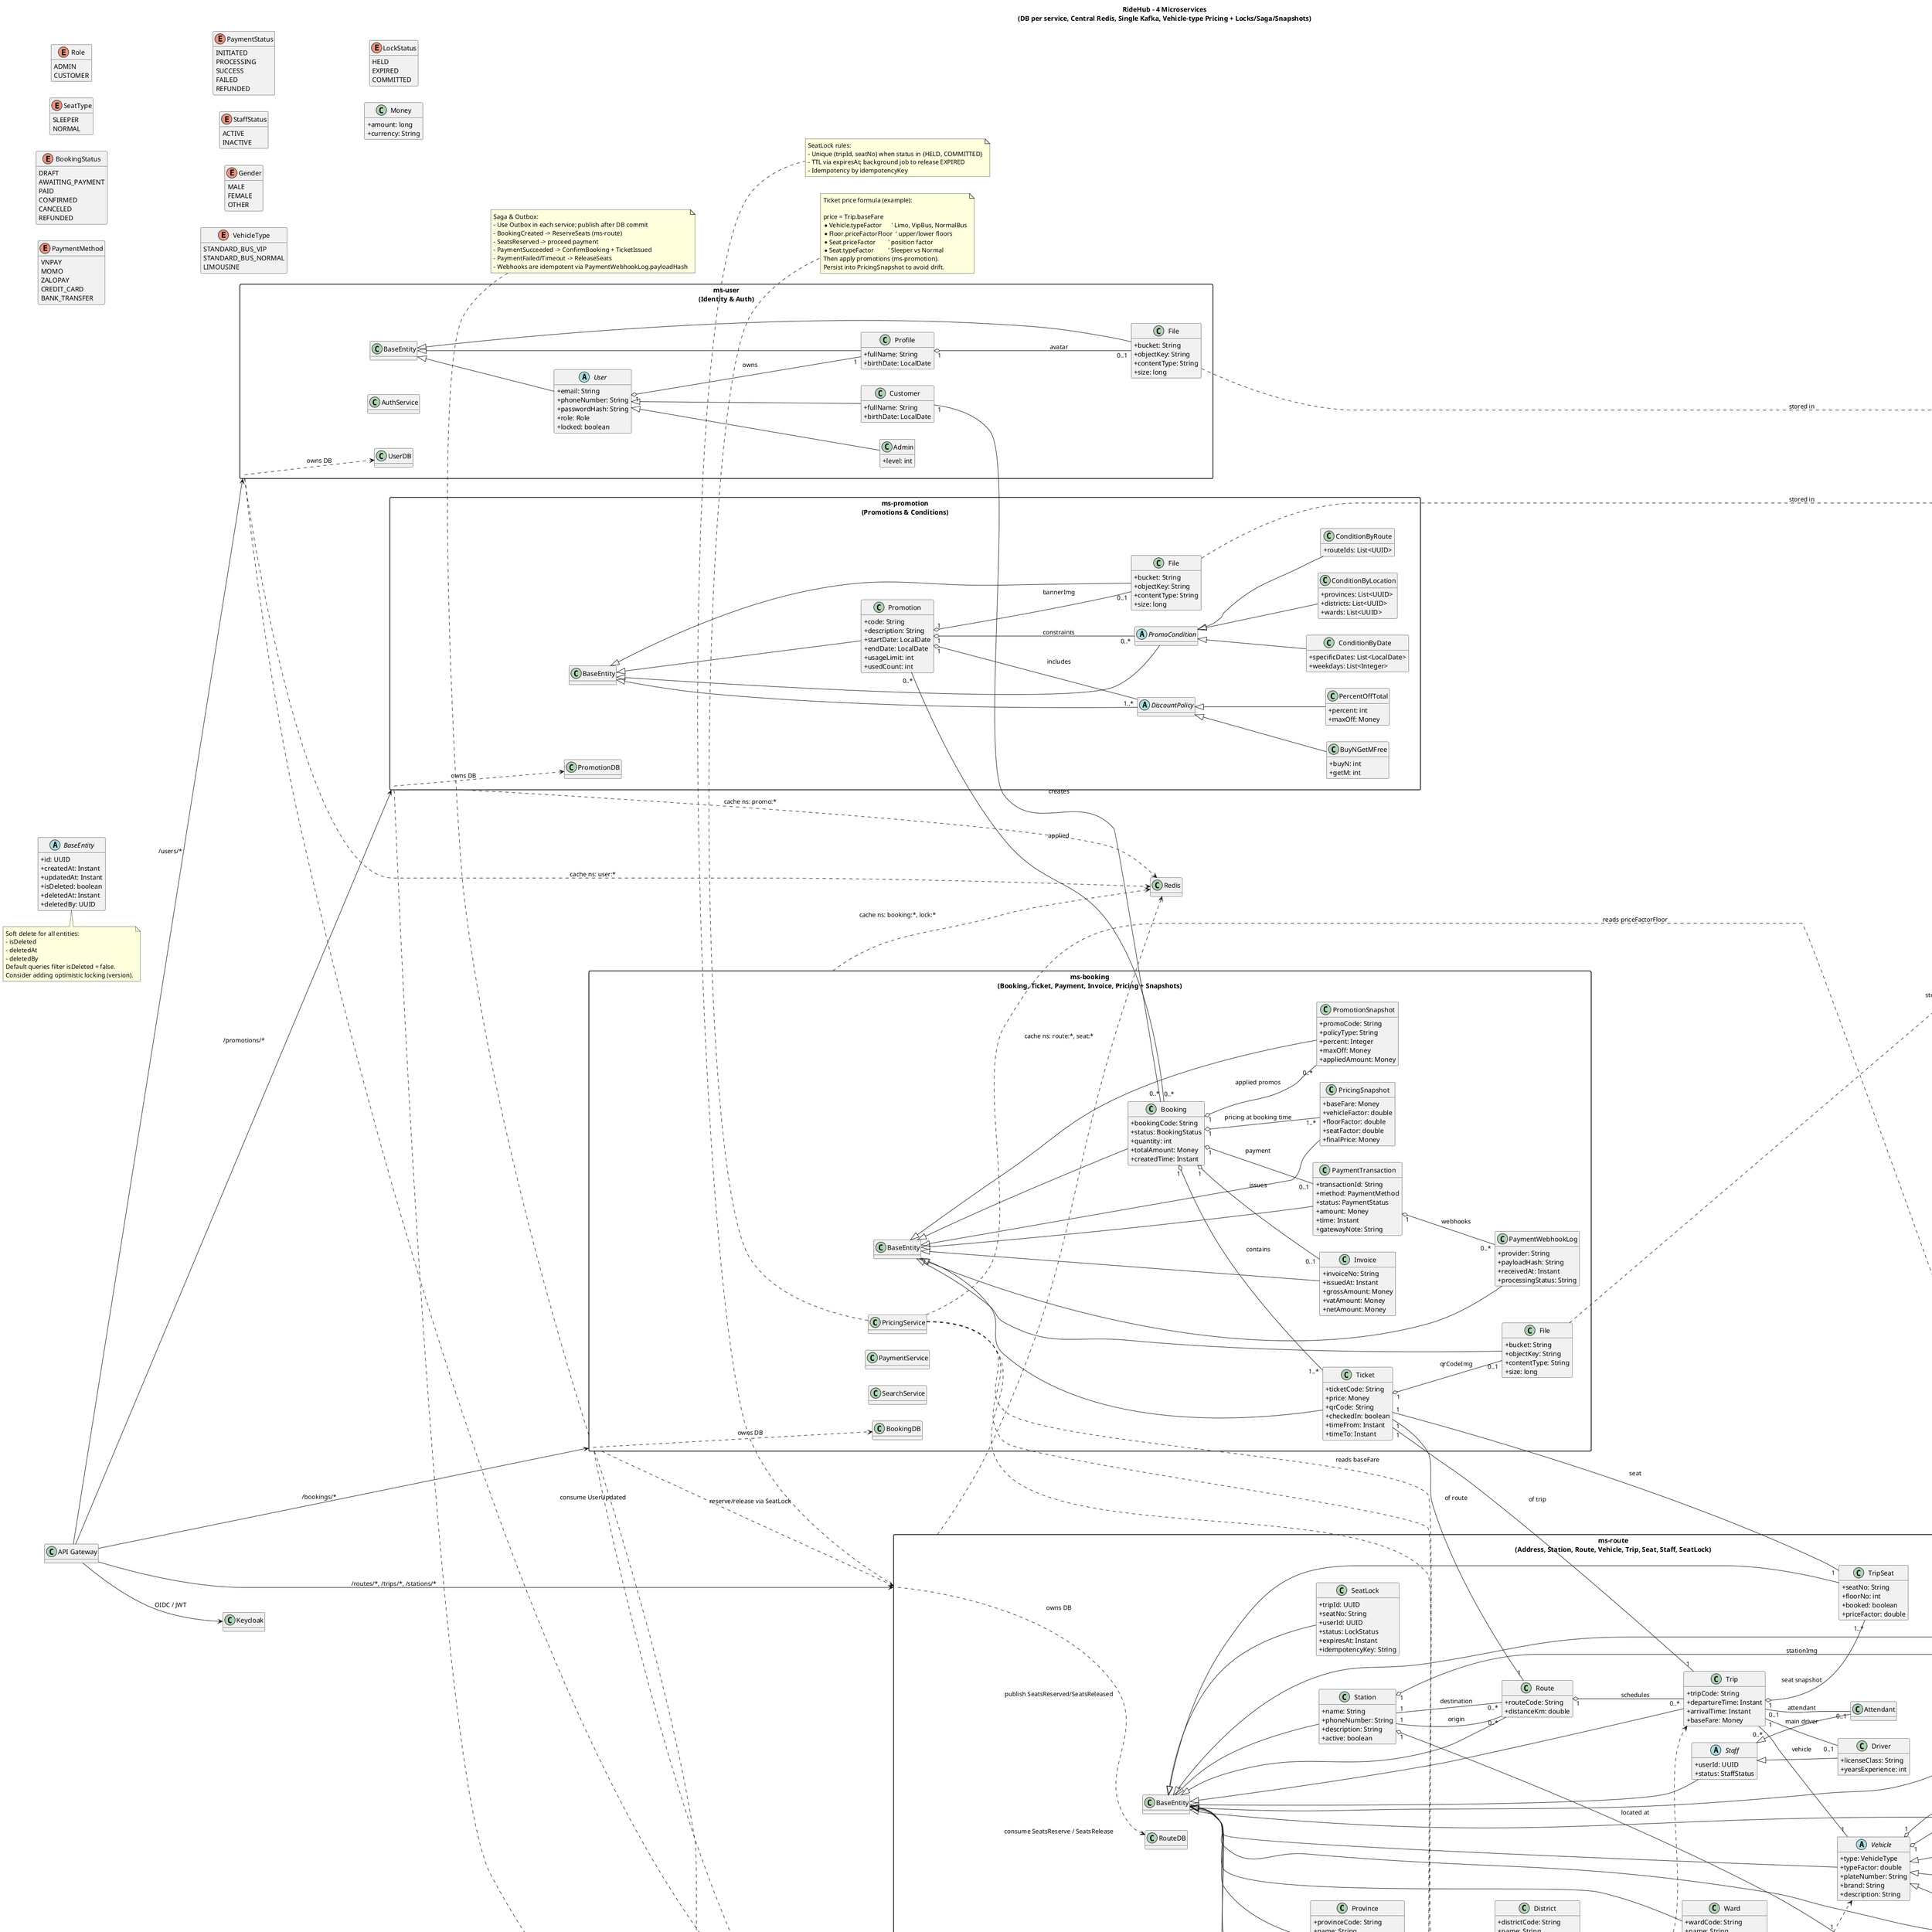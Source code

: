 @startuml
title RideHub – 4 Microservices\n(DB per service, Central Redis, Single Kafka, Vehicle-type Pricing + Locks/Saga/Snapshots)

left to right direction
hide methods
skinparam packageStyle rectangle
skinparam shadowing false
skinparam classAttributeIconSize 0

' =============================
'              ENUMS
' =============================
enum Role {
  ADMIN
  CUSTOMER
}

enum SeatType {
  SLEEPER
  NORMAL
}
enum BookingStatus {
  DRAFT
  AWAITING_PAYMENT
  PAID
  CONFIRMED
  CANCELED
  REFUNDED
}

enum PaymentMethod {
  VNPAY
  MOMO
  ZALOPAY
  CREDIT_CARD
  BANK_TRANSFER
}

enum PaymentStatus {
  INITIATED
  PROCESSING
  SUCCESS
  FAILED
  REFUNDED
}

enum StaffStatus {
  ACTIVE
  INACTIVE
}

enum Gender {
  MALE
  FEMALE
  OTHER
}

enum VehicleType {
  STANDARD_BUS_VIP
  STANDARD_BUS_NORMAL
  LIMOUSINE
}
enum LockStatus {
  HELD
  EXPIRED
  COMMITTED
}

' =============================
'      EXTERNAL COMPONENTS
' =============================
class "API Gateway" as GATEWAY
class "Keycloak"   as KEYCLOAK
class "Kafka"      as KAFKA
class "Redis"      as REDIS
class "MinIO"      as MINIO

' =============================
'        BASE ENTITY
' =============================
abstract class BaseEntity {
  +id: UUID
  +createdAt: Instant
  +updatedAt: Instant
  +isDeleted: boolean
  +deletedAt: Instant
  +deletedBy: UUID
}

' =============================
'          MS-USER
' =============================
package "ms-user\n(Identity & Auth)" as MS_USER {

  abstract class User extends BaseEntity {
    +email: String
    +phoneNumber: String
    +passwordHash: String
    +role: Role
    +locked: boolean
  }

  class Customer extends User {
    +fullName: String
    +birthDate: LocalDate
  }

  class Admin extends User {
    +level: int
  }

  class Profile extends BaseEntity {
    +fullName: String
    +birthDate: LocalDate
  }

  class AuthService

  class "UserDB" as USERDB
  ' ---- File storage metadata (replicated per service) ----
  class File extends BaseEntity {
    +bucket: String
    +objectKey: String
    +contentType: String
    +size: long
  }

  ' Image association
  Profile "1" o-- "0..1" File : "avatar"

  ' Storage link
  File ..> MINIO : "stored in"

}

User "1" o-- "1" Profile : "owns"

' =============================
'          MS-ROUTE
' =============================
package "ms-route\n(Address, Station, Route, Vehicle, Trip, Seat, Staff, SeatLock)" as MS_ROUTE {

  ' ----- Vietnam Address Hierarchy -----
  class Province extends BaseEntity {
    +provinceCode: String
    +name: String
    +nameEn: String
    +fullName: String
    +fullNameEn: String
    +codeName: String
    +administrativeUnitId: int
    +administrativeRegionId: int
  }

  class District extends BaseEntity {
    +districtCode: String
    +name: String
    +nameEn: String
    +fullName: String
    +fullNameEn: String
    +codeName: String
    +administrativeUnitId: int
  }

  class Ward extends BaseEntity {
    +wardCode: String
    +name: String
    +nameEn: String
    +fullName: String
    +fullNameEn: String
    +codeName: String
    +administrativeUnitId: int
  }

  class Address extends BaseEntity {
    +streetAddress: String
    +latitude: double
    +longitude: double
  }

  ' ----- Station / Route / Fleet / Trips -----
  class Station extends BaseEntity {
    +name: String
    +phoneNumber: String
    +description: String
    +active: boolean
  }

  class Route extends BaseEntity {
    +routeCode: String
    +distanceKm: double
  }

  abstract class Vehicle extends BaseEntity {
    +type: VehicleType
    +typeFactor: double
    +plateNumber: String
    +brand: String
    +description: String
  }
  class VipBus extends Vehicle
  class NormalBus extends Vehicle
  class Limousine   extends Vehicle

  class SeatMap extends BaseEntity {
    +name: String
  }

  class Floor extends BaseEntity {
    +floorNo: int
    +priceFactorFloor: double
  }

  class Seat extends BaseEntity {
    +seatNo: String
    +rowNo: int
    +colNo: int
    +priceFactor: double
    +type: SeatType
  }

  class Trip extends BaseEntity {
    +tripCode: String
    +departureTime: Instant
    +arrivalTime: Instant
    +baseFare: Money
  }

  class TripSeat extends BaseEntity {
    +seatNo: String
    +floorNo: int
    +booked: boolean
    +priceFactor: double
  }

  ' ---- Staff (chỉ thuộc tính vận hành, PII chính ở ms-user) ----
  abstract class Staff extends BaseEntity {
    +userId: UUID
    +status: StaffStatus
  }

  class Driver extends Staff {
    +licenseClass: String
    +yearsExperience: int
  }

  class Attendant extends Staff

  ' ---- SeatLock: nguồn sự thật giữ chỗ ----
  class SeatLock extends BaseEntity {
    +tripId: UUID
    +seatNo: String
    +userId: UUID
    +status: LockStatus
    +expiresAt: Instant
    +idempotencyKey: String
  }

  class "RouteDB" as ROUTEDB
  ' ---- File storage metadata (replicated per service) ----
  class File extends BaseEntity {
    +bucket: String
    +objectKey: String
    +contentType: String
    +size: long
  }

  ' Image associations
  Station "1" o-- "0..1" File : "stationImg"
  Vehicle "1" o-- "0..1" File : "vehicleImg"
  SeatMap "1" o-- "0..1" File : "seatMapImg"

  ' Storage link
  File ..> MINIO : "stored in"

}

' Address relations (inside ms-route)
Province "1" o-- "0..*" District : "contains"
District "1" o-- "0..*" Ward : "contains"
Ward "1" o-- "0..*" Address : "located in"

' Station located at Address
Station "1" o-- "1" Address : "located at"

' Route / Trip / Seats / Staff
Station "1" -- "0..*" Route : "origin"
Station "1" -- "0..*" Route : "destination"
Route "1" o-- "0..*" Trip : "schedules"
Trip "0..*" -- "1" Vehicle : "vehicle"

Trip "1" o-- "1..*" TripSeat : "seat snapshot"
Trip "1" -- "0..1" Driver : "main driver"
Trip "0..1" -- "0..1" Attendant : "attendant"
Vehicle "1" o-- "1" SeatMap : "uses"
SeatMap "1" o-- "1..2" Floor : "contains"
Floor "1" o-- "1..18" Seat : "seats per floor ≤ 18"

' =============================
'          MS-BOOKING
' =============================
package "ms-booking\n(Booking, Ticket, Payment, Invoice, Pricing + Snapshots)" as MS_BOOK {

  class Ticket extends BaseEntity {
    +ticketCode: String
    +price: Money
    +qrCode: String
    +checkedIn: boolean
    +timeFrom: Instant
    +timeTo: Instant
  }

  class Booking extends BaseEntity {
    +bookingCode: String
    +status: BookingStatus
    +quantity: int
    +totalAmount: Money
    +createdTime: Instant
  }

  class Invoice extends BaseEntity {
    +invoiceNo: String
    +issuedAt: Instant
    +grossAmount: Money
    +vatAmount: Money
    +netAmount: Money
  }

  class PaymentTransaction extends BaseEntity {
    +transactionId: String
    +method: PaymentMethod
    +status: PaymentStatus
    +amount: Money
    +time: Instant
    +gatewayNote: String
  }

  ' ---- Snapshots để cố định giá & khuyến mãi theo thời điểm ----
  class PricingSnapshot extends BaseEntity {
    +baseFare: Money
    +vehicleFactor: double
    +floorFactor: double
    +seatFactor: double
    +finalPrice: Money
  }

  class PromotionSnapshot extends BaseEntity {
    +promoCode: String
    +policyType: String
    +percent: Integer
    +maxOff: Money
    +appliedAmount: Money
  }

  ' ---- Lưu webhook thanh toán (idempotency) ----
  class PaymentWebhookLog extends BaseEntity {
    +provider: String
    +payloadHash: String
    +receivedAt: Instant
    +processingStatus: String
  }

  class PricingService
  class PaymentService
  class SearchService

  class "BookingDB" as BOOKDB
  ' ---- File storage metadata (replicated per service) ----
  class File extends BaseEntity {
    +bucket: String
    +objectKey: String
    +contentType: String
    +size: long
  }

  ' Image association
  Ticket "1" o-- "0..1" File : "qrCodeImg"

  ' Storage link
  File ..> MINIO : "stored in"

}

Customer "1" -- "0..*" Booking : "creates"
Booking "1" o-- "1..*" Ticket : "contains"
Ticket "1" -- "1" TripSeat : "seat"
Ticket "1" -- "1" Trip : "of trip"
Ticket "1" -- "1" Route : "of route"
Booking "1" o-- "0..1" Invoice : "issues"
Booking "1" o-- "0..1" PaymentTransaction : "payment"
Booking "1" o-- "1..*" PricingSnapshot : "pricing at booking time"
Booking "1" o-- "0..*" PromotionSnapshot : "applied promos"
PaymentTransaction "1" o-- "0..*" PaymentWebhookLog : "webhooks"

' Pricing dependency (reads vehicle & seat data from ms-route)
PricingService ..> Trip : "reads baseFare"
PricingService ..> Vehicle : "reads typeFactor"
PricingService ..> Floor : "reads priceFactorFloor"
PricingService ..> Seat : "reads priceFactor"

' =============================
'          MS-PROMOTION
' =============================
package "ms-promotion\n(Promotions & Conditions)" as MS_PROMO {

  class Promotion extends BaseEntity {
    +code: String
    +description: String
    +startDate: LocalDate
    +endDate: LocalDate
    +usageLimit: int
    +usedCount: int
  }

  abstract class DiscountPolicy extends BaseEntity

  class BuyNGetMFree extends DiscountPolicy {
    +buyN: int
    +getM: int
  }

  class PercentOffTotal extends DiscountPolicy {
    +percent: int
    +maxOff: Money
  }

  abstract class PromoCondition extends BaseEntity

  class ConditionByRoute extends PromoCondition {
    +routeIds: List<UUID>
  }

  class ConditionByDate extends PromoCondition {
    +specificDates: List<LocalDate>
    +weekdays: List<Integer>
  }

  class ConditionByLocation extends PromoCondition {
    +provinces: List<UUID>
    +districts: List<UUID>
    +wards: List<UUID>
  }

  class "PromotionDB" as PROMODB
  ' ---- File storage metadata (replicated per service) ----
  class File extends BaseEntity {
    +bucket: String
    +objectKey: String
    +contentType: String
    +size: long
  }

  ' Image association
  Promotion "1" o-- "0..1" File : "bannerImg"

  ' Storage link
  File ..> MINIO : "stored in"

}

Promotion "1" o-- "1..*" DiscountPolicy : "includes"
Promotion "1" o-- "0..*" PromoCondition : "constraints"
Promotion "0..*" -- "0..*" Booking : "applied"

' =============================
'     GATEWAY / AUTH / INFRA
' =============================
GATEWAY --> KEYCLOAK : "OIDC / JWT"
GATEWAY --> MS_USER  : "/users/*"
GATEWAY --> MS_ROUTE : "/routes/*, /trips/*, /stations/*"
GATEWAY --> MS_BOOK  : "/bookings/*"
GATEWAY --> MS_PROMO : "/promotions/*"

' One central Redis (shared)
MS_USER ..>  REDIS : "cache ns: user:*"
MS_ROUTE ..> REDIS : "cache ns: route:*, seat:*"
MS_BOOK  ..> REDIS : "cache ns: booking:*, lock:*"
MS_PROMO ..> REDIS : "cache ns: promo:*"

' SeatLock dùng Redis lock + DB unique
MS_BOOK ..> MS_ROUTE : "reserve/release via SeatLock"
MS_ROUTE ..> KAFKA : "publish SeatsReserved/SeatsReleased"
MS_BOOK  ..> KAFKA : "consume seat events"

' Single Kafka (shared broker)
MS_BOOK  ..> KAFKA : "produce BookingCreated / PaymentSucceeded / TicketIssued"
MS_ROUTE ..> KAFKA : "consume SeatsReserve / SeatsRelease"
MS_PROMO ..> KAFKA : "consume PromoUpdated"
MS_USER  ..> KAFKA : "consume UserUpdated"

' DB-per-service
MS_USER ..>  USERDB  : "owns DB"
MS_ROUTE ..> ROUTEDB : "owns DB"
MS_BOOK  ..> BOOKDB  : "owns DB"
MS_PROMO ..> PROMODB : "owns DB"

' =============================
'          VALUE OBJECTS
' =============================
class Money {
  +amount: long
  +currency: String
}

' =============================
'            NOTES
' =============================
note bottom of PricingService
  Ticket price formula (example):

  price = Trip.baseFare
  * Vehicle.typeFactor      ' Limo, VipBus, NormalBus
  * Floor.priceFactorFloor  ' upper/lower floors
  * Seat.priceFactor        ' position factor
  * Seat.typeFactor         ' Sleeper vs Normal
  Then apply promotions (ms-promotion).
  Persist into PricingSnapshot to avoid drift.
end note

note bottom of MS_ROUTE
  SeatLock rules:
  - Unique (tripId, seatNo) when status in {HELD, COMMITTED}
  - TTL via expiresAt; background job to release EXPIRED
  - Idempotency by idempotencyKey
end note

note bottom of MS_BOOK
  Saga & Outbox:
  - Use Outbox in each service; publish after DB commit
  - BookingCreated -> ReserveSeats (ms-route)
  - SeatsReserved -> proceed payment
  - PaymentSucceeded -> ConfirmBooking + TicketIssued
  - PaymentFailed/Timeout -> ReleaseSeats
  - Webhooks are idempotent via PaymentWebhookLog.payloadHash
end note

note bottom of BaseEntity
  Soft delete for all entities:
  - isDeleted
  - deletedAt
  - deletedBy
  Default queries filter isDeleted = false.
  Consider adding optimistic locking (version).
end note

@enduml
